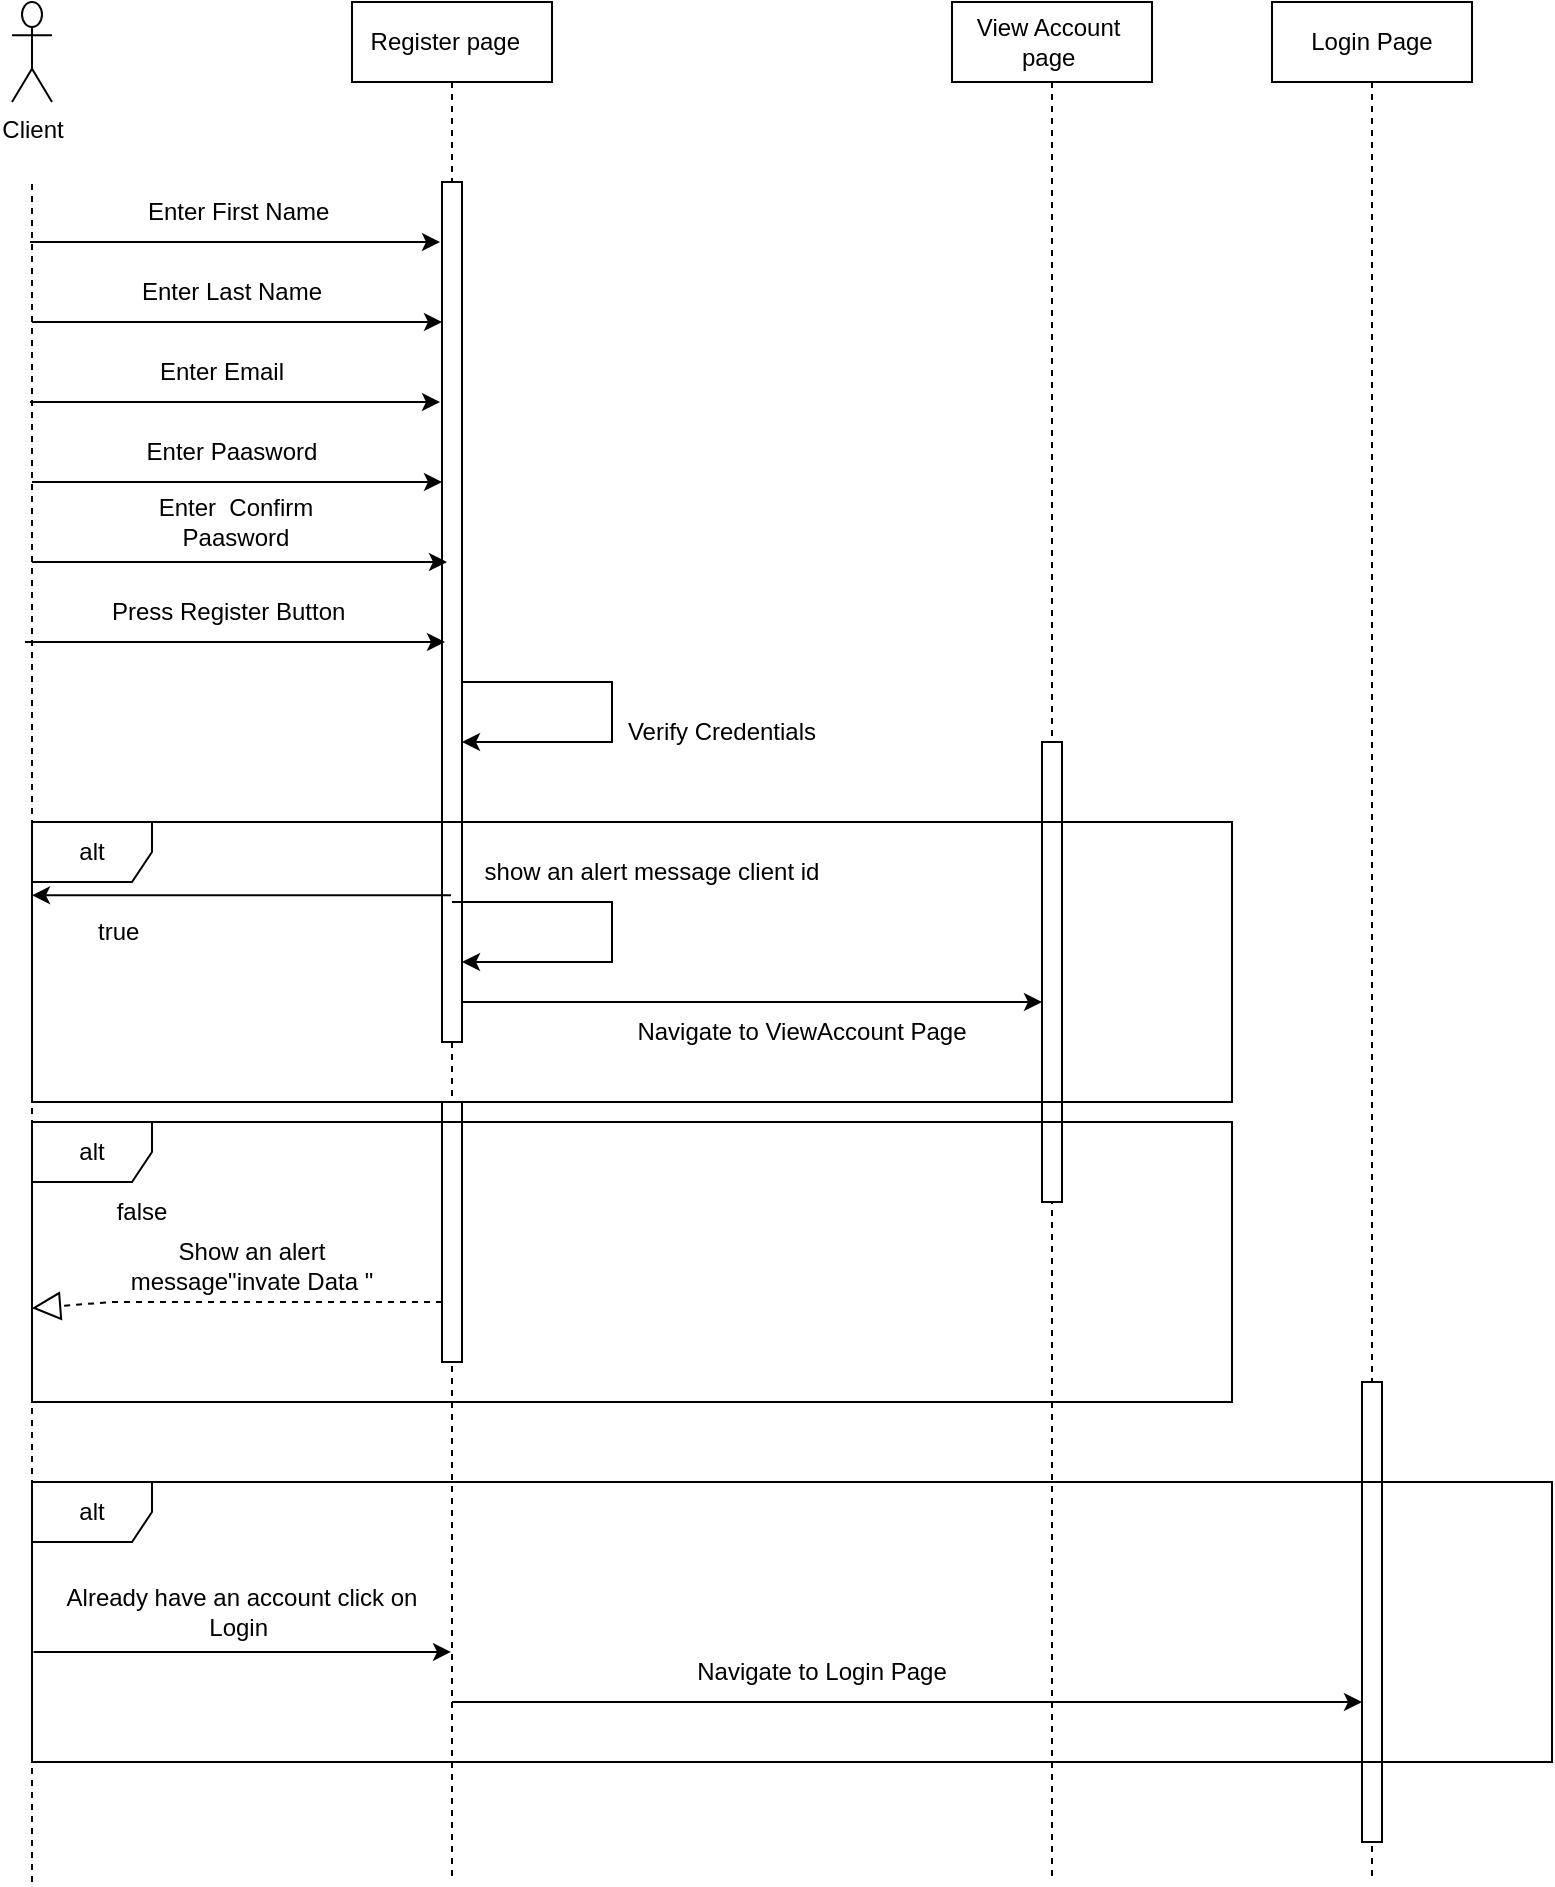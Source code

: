 <mxfile version="21.1.5" type="device">
  <diagram name="Page-1" id="2YBvvXClWsGukQMizWep">
    <mxGraphModel dx="926" dy="476" grid="1" gridSize="10" guides="1" tooltips="1" connect="1" arrows="1" fold="1" page="1" pageScale="1" pageWidth="850" pageHeight="1100" math="0" shadow="0">
      <root>
        <mxCell id="0" />
        <mxCell id="1" parent="0" />
        <mxCell id="aM9ryv3xv72pqoxQDRHE-1" value="Register page&amp;nbsp;&amp;nbsp;" style="shape=umlLifeline;perimeter=lifelinePerimeter;whiteSpace=wrap;html=1;container=0;dropTarget=0;collapsible=0;recursiveResize=0;outlineConnect=0;portConstraint=eastwest;newEdgeStyle={&quot;edgeStyle&quot;:&quot;elbowEdgeStyle&quot;,&quot;elbow&quot;:&quot;vertical&quot;,&quot;curved&quot;:0,&quot;rounded&quot;:0};" parent="1" vertex="1">
          <mxGeometry x="200" y="20" width="100" height="940" as="geometry" />
        </mxCell>
        <mxCell id="aM9ryv3xv72pqoxQDRHE-2" value="" style="html=1;points=[];perimeter=orthogonalPerimeter;outlineConnect=0;targetShapes=umlLifeline;portConstraint=eastwest;newEdgeStyle={&quot;edgeStyle&quot;:&quot;elbowEdgeStyle&quot;,&quot;elbow&quot;:&quot;vertical&quot;,&quot;curved&quot;:0,&quot;rounded&quot;:0};" parent="aM9ryv3xv72pqoxQDRHE-1" vertex="1">
          <mxGeometry x="45" y="90" width="10" height="430" as="geometry" />
        </mxCell>
        <mxCell id="pUtDftpnpDQNEVpJlHl2-19" value="" style="endArrow=classic;html=1;rounded=0;" parent="aM9ryv3xv72pqoxQDRHE-1" source="aM9ryv3xv72pqoxQDRHE-2" target="aM9ryv3xv72pqoxQDRHE-2" edge="1">
          <mxGeometry width="50" height="50" relative="1" as="geometry">
            <mxPoint x="220" y="310" as="sourcePoint" />
            <mxPoint x="60" y="370" as="targetPoint" />
            <Array as="points">
              <mxPoint x="110" y="340" />
              <mxPoint x="130" y="340" />
              <mxPoint x="130" y="350" />
              <mxPoint x="130" y="370" />
              <mxPoint x="100" y="370" />
            </Array>
          </mxGeometry>
        </mxCell>
        <mxCell id="pUtDftpnpDQNEVpJlHl2-25" value="" style="html=1;points=[];perimeter=orthogonalPerimeter;outlineConnect=0;targetShapes=umlLifeline;portConstraint=eastwest;newEdgeStyle={&quot;edgeStyle&quot;:&quot;elbowEdgeStyle&quot;,&quot;elbow&quot;:&quot;vertical&quot;,&quot;curved&quot;:0,&quot;rounded&quot;:0};" parent="aM9ryv3xv72pqoxQDRHE-1" vertex="1">
          <mxGeometry x="45" y="550" width="10" height="130" as="geometry" />
        </mxCell>
        <mxCell id="aM9ryv3xv72pqoxQDRHE-5" value="View Account&amp;nbsp;&lt;br&gt;page&amp;nbsp;" style="shape=umlLifeline;perimeter=lifelinePerimeter;whiteSpace=wrap;html=1;container=0;dropTarget=0;collapsible=0;recursiveResize=0;outlineConnect=0;portConstraint=eastwest;newEdgeStyle={&quot;edgeStyle&quot;:&quot;elbowEdgeStyle&quot;,&quot;elbow&quot;:&quot;vertical&quot;,&quot;curved&quot;:0,&quot;rounded&quot;:0};" parent="1" vertex="1">
          <mxGeometry x="500" y="20" width="100" height="940" as="geometry" />
        </mxCell>
        <mxCell id="aM9ryv3xv72pqoxQDRHE-6" value="" style="html=1;points=[];perimeter=orthogonalPerimeter;outlineConnect=0;targetShapes=umlLifeline;portConstraint=eastwest;newEdgeStyle={&quot;edgeStyle&quot;:&quot;elbowEdgeStyle&quot;,&quot;elbow&quot;:&quot;vertical&quot;,&quot;curved&quot;:0,&quot;rounded&quot;:0};" parent="aM9ryv3xv72pqoxQDRHE-5" vertex="1">
          <mxGeometry x="45" y="370" width="10" height="230" as="geometry" />
        </mxCell>
        <mxCell id="ojYorSt0YzlDMu4GJHzd-3" value="" style="endArrow=none;dashed=1;html=1;rounded=0;" parent="1" edge="1">
          <mxGeometry width="50" height="50" relative="1" as="geometry">
            <mxPoint x="40" y="960" as="sourcePoint" />
            <mxPoint x="40" y="110" as="targetPoint" />
            <Array as="points" />
          </mxGeometry>
        </mxCell>
        <mxCell id="ojYorSt0YzlDMu4GJHzd-14" value="Client&lt;br&gt;" style="shape=umlActor;verticalLabelPosition=bottom;verticalAlign=top;html=1;outlineConnect=0;" parent="1" vertex="1">
          <mxGeometry x="30" y="20" width="20" height="50" as="geometry" />
        </mxCell>
        <mxCell id="pUtDftpnpDQNEVpJlHl2-3" value="Enter First Name&amp;nbsp;" style="text;html=1;strokeColor=none;fillColor=none;align=center;verticalAlign=middle;whiteSpace=wrap;rounded=0;" parent="1" vertex="1">
          <mxGeometry x="80" y="110" width="130" height="30" as="geometry" />
        </mxCell>
        <mxCell id="pUtDftpnpDQNEVpJlHl2-5" value="" style="endArrow=classic;html=1;rounded=0;" parent="1" target="aM9ryv3xv72pqoxQDRHE-2" edge="1">
          <mxGeometry width="50" height="50" relative="1" as="geometry">
            <mxPoint x="40" y="180" as="sourcePoint" />
            <mxPoint x="270" y="150" as="targetPoint" />
            <Array as="points">
              <mxPoint x="220" y="180" />
            </Array>
          </mxGeometry>
        </mxCell>
        <mxCell id="pUtDftpnpDQNEVpJlHl2-6" value="Enter Last Name" style="text;html=1;strokeColor=none;fillColor=none;align=center;verticalAlign=middle;whiteSpace=wrap;rounded=0;" parent="1" vertex="1">
          <mxGeometry x="80" y="150" width="120" height="30" as="geometry" />
        </mxCell>
        <mxCell id="pUtDftpnpDQNEVpJlHl2-8" value="Enter Email" style="text;html=1;strokeColor=none;fillColor=none;align=center;verticalAlign=middle;whiteSpace=wrap;rounded=0;" parent="1" vertex="1">
          <mxGeometry x="60" y="190" width="150" height="30" as="geometry" />
        </mxCell>
        <mxCell id="pUtDftpnpDQNEVpJlHl2-9" value="Enter Paasword" style="text;html=1;strokeColor=none;fillColor=none;align=center;verticalAlign=middle;whiteSpace=wrap;rounded=0;" parent="1" vertex="1">
          <mxGeometry x="65" y="230" width="150" height="30" as="geometry" />
        </mxCell>
        <mxCell id="pUtDftpnpDQNEVpJlHl2-10" value="" style="endArrow=classic;html=1;rounded=0;" parent="1" edge="1">
          <mxGeometry width="50" height="50" relative="1" as="geometry">
            <mxPoint x="40" y="260" as="sourcePoint" />
            <mxPoint x="245" y="260" as="targetPoint" />
            <Array as="points">
              <mxPoint x="235" y="260" />
            </Array>
          </mxGeometry>
        </mxCell>
        <mxCell id="pUtDftpnpDQNEVpJlHl2-11" value="Enter&amp;nbsp; Confirm&lt;br&gt;Paasword" style="text;html=1;strokeColor=none;fillColor=none;align=center;verticalAlign=middle;whiteSpace=wrap;rounded=0;" parent="1" vertex="1">
          <mxGeometry x="66.5" y="260" width="150" height="40" as="geometry" />
        </mxCell>
        <mxCell id="pUtDftpnpDQNEVpJlHl2-12" value="" style="endArrow=classic;html=1;rounded=0;" parent="1" edge="1">
          <mxGeometry width="50" height="50" relative="1" as="geometry">
            <mxPoint x="40" y="300" as="sourcePoint" />
            <mxPoint x="247.5" y="300" as="targetPoint" />
            <Array as="points">
              <mxPoint x="237.5" y="300" />
            </Array>
          </mxGeometry>
        </mxCell>
        <mxCell id="pUtDftpnpDQNEVpJlHl2-13" value="Press Register Button&amp;nbsp;" style="text;html=1;strokeColor=none;fillColor=none;align=center;verticalAlign=middle;whiteSpace=wrap;rounded=0;" parent="1" vertex="1">
          <mxGeometry x="65" y="310" width="150" height="30" as="geometry" />
        </mxCell>
        <mxCell id="pUtDftpnpDQNEVpJlHl2-14" value="" style="endArrow=classic;html=1;rounded=0;" parent="1" edge="1">
          <mxGeometry width="50" height="50" relative="1" as="geometry">
            <mxPoint x="36.5" y="340" as="sourcePoint" />
            <mxPoint x="246.5" y="340" as="targetPoint" />
            <Array as="points">
              <mxPoint x="236.5" y="340" />
            </Array>
          </mxGeometry>
        </mxCell>
        <mxCell id="pUtDftpnpDQNEVpJlHl2-16" value="" style="endArrow=classic;html=1;rounded=0;" parent="1" edge="1">
          <mxGeometry width="50" height="50" relative="1" as="geometry">
            <mxPoint x="39" y="220" as="sourcePoint" />
            <mxPoint x="244" y="220" as="targetPoint" />
            <Array as="points">
              <mxPoint x="219" y="220" />
            </Array>
          </mxGeometry>
        </mxCell>
        <mxCell id="pUtDftpnpDQNEVpJlHl2-18" value="" style="endArrow=classic;html=1;rounded=0;" parent="1" edge="1">
          <mxGeometry width="50" height="50" relative="1" as="geometry">
            <mxPoint x="39" y="140" as="sourcePoint" />
            <mxPoint x="244" y="140" as="targetPoint" />
            <Array as="points">
              <mxPoint x="219" y="140" />
            </Array>
          </mxGeometry>
        </mxCell>
        <mxCell id="pUtDftpnpDQNEVpJlHl2-22" value="Verify Credentials" style="text;html=1;strokeColor=none;fillColor=none;align=center;verticalAlign=middle;whiteSpace=wrap;rounded=0;" parent="1" vertex="1">
          <mxGeometry x="330" y="370" width="110" height="30" as="geometry" />
        </mxCell>
        <mxCell id="pUtDftpnpDQNEVpJlHl2-23" value="alt" style="shape=umlFrame;whiteSpace=wrap;html=1;pointerEvents=0;" parent="1" vertex="1">
          <mxGeometry x="40" y="580" width="600" height="140" as="geometry" />
        </mxCell>
        <mxCell id="pUtDftpnpDQNEVpJlHl2-24" value="true&amp;nbsp;" style="text;html=1;strokeColor=none;fillColor=none;align=center;verticalAlign=middle;whiteSpace=wrap;rounded=0;" parent="1" vertex="1">
          <mxGeometry x="40" y="470" width="90" height="30" as="geometry" />
        </mxCell>
        <mxCell id="pUtDftpnpDQNEVpJlHl2-31" value="" style="endArrow=block;dashed=1;endFill=0;endSize=12;html=1;rounded=0;" parent="1" source="pUtDftpnpDQNEVpJlHl2-25" target="pUtDftpnpDQNEVpJlHl2-23" edge="1">
          <mxGeometry width="160" relative="1" as="geometry">
            <mxPoint x="240" y="650" as="sourcePoint" />
            <mxPoint x="40" y="630" as="targetPoint" />
            <Array as="points">
              <mxPoint x="190" y="670" />
              <mxPoint x="80" y="670" />
            </Array>
          </mxGeometry>
        </mxCell>
        <mxCell id="pUtDftpnpDQNEVpJlHl2-32" value="&lt;br&gt;Show an alert&lt;br&gt;&amp;nbsp;message&quot;invate Data &quot;&amp;nbsp;" style="text;html=1;strokeColor=none;fillColor=none;align=center;verticalAlign=middle;whiteSpace=wrap;rounded=0;" parent="1" vertex="1">
          <mxGeometry x="50" y="620" width="200" height="50" as="geometry" />
        </mxCell>
        <mxCell id="-j0bzm_1mWvVnvFYBht6-1" value="" style="endArrow=classic;html=1;rounded=0;" parent="1" target="aM9ryv3xv72pqoxQDRHE-2" edge="1">
          <mxGeometry width="50" height="50" relative="1" as="geometry">
            <mxPoint x="250" y="470" as="sourcePoint" />
            <mxPoint x="310" y="370" as="targetPoint" />
            <Array as="points">
              <mxPoint x="330" y="470" />
              <mxPoint x="330" y="500" />
            </Array>
          </mxGeometry>
        </mxCell>
        <mxCell id="-j0bzm_1mWvVnvFYBht6-2" value="alt" style="shape=umlFrame;whiteSpace=wrap;html=1;pointerEvents=0;" parent="1" vertex="1">
          <mxGeometry x="40" y="430" width="600" height="140" as="geometry" />
        </mxCell>
        <mxCell id="-j0bzm_1mWvVnvFYBht6-3" value="false&lt;br&gt;" style="text;html=1;strokeColor=none;fillColor=none;align=center;verticalAlign=middle;whiteSpace=wrap;rounded=0;" parent="1" vertex="1">
          <mxGeometry x="50" y="610" width="90" height="30" as="geometry" />
        </mxCell>
        <mxCell id="-j0bzm_1mWvVnvFYBht6-4" value="show an alert message client id" style="text;html=1;strokeColor=none;fillColor=none;align=center;verticalAlign=middle;whiteSpace=wrap;rounded=0;" parent="1" vertex="1">
          <mxGeometry x="250" y="430" width="200" height="50" as="geometry" />
        </mxCell>
        <mxCell id="-j0bzm_1mWvVnvFYBht6-6" value="" style="endArrow=classic;html=1;rounded=0;" parent="1" source="aM9ryv3xv72pqoxQDRHE-1" target="-j0bzm_1mWvVnvFYBht6-2" edge="1">
          <mxGeometry width="50" height="50" relative="1" as="geometry">
            <mxPoint x="260" y="580" as="sourcePoint" />
            <mxPoint x="310" y="530" as="targetPoint" />
          </mxGeometry>
        </mxCell>
        <mxCell id="-j0bzm_1mWvVnvFYBht6-7" value="" style="endArrow=classic;html=1;rounded=0;" parent="1" source="aM9ryv3xv72pqoxQDRHE-2" target="aM9ryv3xv72pqoxQDRHE-6" edge="1">
          <mxGeometry width="50" height="50" relative="1" as="geometry">
            <mxPoint x="260" y="580" as="sourcePoint" />
            <mxPoint x="310" y="530" as="targetPoint" />
            <Array as="points">
              <mxPoint x="430" y="520" />
            </Array>
          </mxGeometry>
        </mxCell>
        <mxCell id="-j0bzm_1mWvVnvFYBht6-8" value="Navigate to ViewAccount Page" style="text;html=1;strokeColor=none;fillColor=none;align=center;verticalAlign=middle;whiteSpace=wrap;rounded=0;" parent="1" vertex="1">
          <mxGeometry x="325" y="510" width="200" height="50" as="geometry" />
        </mxCell>
        <mxCell id="-O-6_89ZfSaWTx4IBaxl-1" value="Login Page" style="shape=umlLifeline;perimeter=lifelinePerimeter;whiteSpace=wrap;html=1;container=0;dropTarget=0;collapsible=0;recursiveResize=0;outlineConnect=0;portConstraint=eastwest;newEdgeStyle={&quot;edgeStyle&quot;:&quot;elbowEdgeStyle&quot;,&quot;elbow&quot;:&quot;vertical&quot;,&quot;curved&quot;:0,&quot;rounded&quot;:0};" vertex="1" parent="1">
          <mxGeometry x="660" y="20" width="100" height="940" as="geometry" />
        </mxCell>
        <mxCell id="-O-6_89ZfSaWTx4IBaxl-2" value="" style="html=1;points=[];perimeter=orthogonalPerimeter;outlineConnect=0;targetShapes=umlLifeline;portConstraint=eastwest;newEdgeStyle={&quot;edgeStyle&quot;:&quot;elbowEdgeStyle&quot;,&quot;elbow&quot;:&quot;vertical&quot;,&quot;curved&quot;:0,&quot;rounded&quot;:0};" vertex="1" parent="-O-6_89ZfSaWTx4IBaxl-1">
          <mxGeometry x="45" y="690" width="10" height="230" as="geometry" />
        </mxCell>
        <mxCell id="-O-6_89ZfSaWTx4IBaxl-3" value="alt" style="shape=umlFrame;whiteSpace=wrap;html=1;pointerEvents=0;" vertex="1" parent="1">
          <mxGeometry x="40" y="760" width="760" height="140" as="geometry" />
        </mxCell>
        <mxCell id="-O-6_89ZfSaWTx4IBaxl-4" value="" style="endArrow=classic;html=1;rounded=0;exitX=0.001;exitY=0.607;exitDx=0;exitDy=0;exitPerimeter=0;" edge="1" parent="1" source="-O-6_89ZfSaWTx4IBaxl-3" target="aM9ryv3xv72pqoxQDRHE-1">
          <mxGeometry width="50" height="50" relative="1" as="geometry">
            <mxPoint x="400" y="960" as="sourcePoint" />
            <mxPoint x="450" y="910" as="targetPoint" />
          </mxGeometry>
        </mxCell>
        <mxCell id="-O-6_89ZfSaWTx4IBaxl-5" value="Already have an account click on Login&amp;nbsp;" style="text;html=1;strokeColor=none;fillColor=none;align=center;verticalAlign=middle;whiteSpace=wrap;rounded=0;" vertex="1" parent="1">
          <mxGeometry x="45" y="810" width="200" height="30" as="geometry" />
        </mxCell>
        <mxCell id="-O-6_89ZfSaWTx4IBaxl-7" value="" style="endArrow=classic;html=1;rounded=0;" edge="1" parent="1" source="aM9ryv3xv72pqoxQDRHE-1" target="-O-6_89ZfSaWTx4IBaxl-2">
          <mxGeometry width="50" height="50" relative="1" as="geometry">
            <mxPoint x="370" y="850" as="sourcePoint" />
            <mxPoint x="420" y="800" as="targetPoint" />
            <Array as="points">
              <mxPoint x="500" y="870" />
            </Array>
          </mxGeometry>
        </mxCell>
        <mxCell id="-O-6_89ZfSaWTx4IBaxl-9" value="Navigate to Login Page" style="text;html=1;strokeColor=none;fillColor=none;align=center;verticalAlign=middle;whiteSpace=wrap;rounded=0;" vertex="1" parent="1">
          <mxGeometry x="325" y="840" width="220" height="30" as="geometry" />
        </mxCell>
      </root>
    </mxGraphModel>
  </diagram>
</mxfile>
